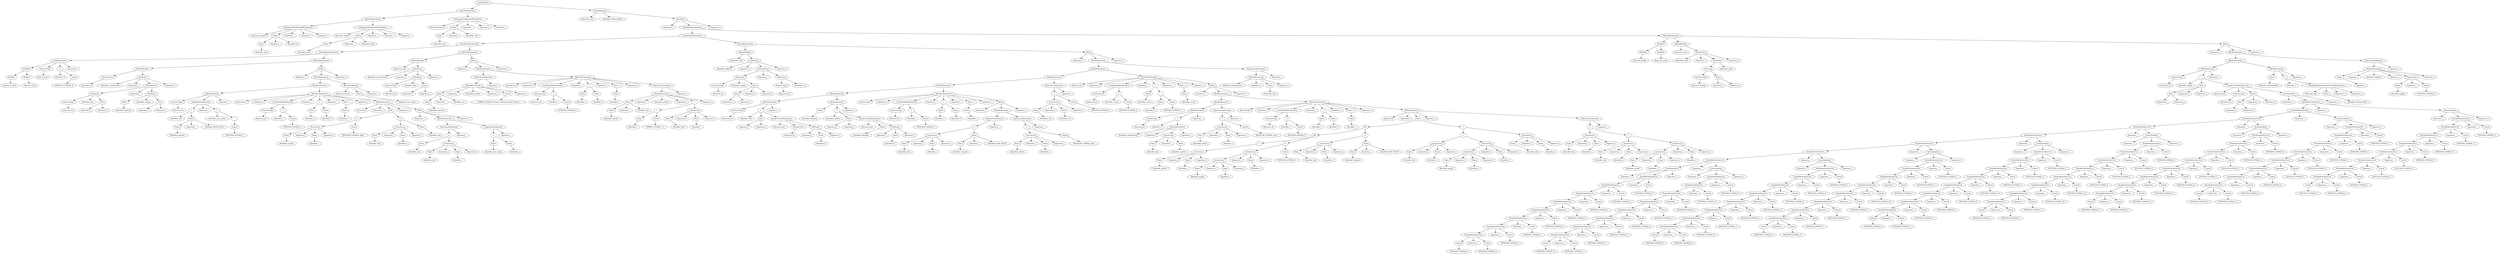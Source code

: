 digraph G{
node[ordering=out]
n1a[label="Identifier_java"]
n1[label="Name"]
n1->n1a
n2b[label="Seperator_."]
n2c[label="Identifier_io"]
n2[label="Name"]
n2->n1
n2->n2b
n2->n2c
n3a[label="Keyword_import"]
n3c[label="Seperator_."]
n3d[label="Operator_*"]
n3e[label="Seperator_;"]
n3[label="TypeImportOnDemandDeclaration"]
n3->n3a
n3->n2
n3->n3c
n3->n3d
n3->n3e
n4a[label="Identifier_java"]
n4[label="Name"]
n4->n4a
n5b[label="Seperator_."]
n5c[label="Identifier_lang"]
n5[label="Name"]
n5->n4
n5->n5b
n5->n5c
n6a[label="Keyword_import"]
n6c[label="Seperator_."]
n6d[label="Operator_*"]
n6e[label="Seperator_;"]
n6[label="TypeImportOnDemandDeclaration"]
n6->n6a
n6->n5
n6->n6c
n6->n6d
n6->n6e
n7[label="ImportDeclarations"]
n7->n3
n7->n6
n8a[label="Identifier_java"]
n8[label="Name"]
n8->n8a
n9b[label="Seperator_."]
n9c[label="Identifier_util"]
n9[label="Name"]
n9->n8
n9->n9b
n9->n9c
n10a[label="Keyword_import"]
n10c[label="Seperator_."]
n10d[label="Operator_*"]
n10e[label="Seperator_;"]
n10[label="TypeImportOnDemandDeclaration"]
n10->n10a
n10->n9
n10->n10c
n10->n10d
n10->n10e
n11[label="ImportDeclarations"]
n11->n7
n11->n10
n12a[label="Keyword_static"]
n12[label="Modifier"]
n12->n12a
n13a[label="Keyword_final"]
n13[label="Modifier"]
n13->n13a
n14[label="Modifiers"]
n14->n12
n14->n13
n15a[label="Keyword_int"]
n15[label="NumericType"]
n15->n15a
n16a[label="INTEGER_LITERAL_9"]
n16[label="Literal"]
n16->n16a
n17a[label="Identifier_V"]
n17[label="="]
n17->n17a
n17->n16
n18d[label="Seperator_;"]
n18[label="FieldDeclaration"]
n18->n14
n18->n15
n18->n17
n18->n18d
n19a[label="Keyword_int"]
n19[label="NumericType"]
n19->n19a
n20a[label="Keyword_int"]
n20[label="NumericType"]
n20->n20a
n21a[label="Seperator_["]
n21b[label="Seperator_]"]
n21[label="Dims"]
n21->n21a
n21->n21b
n22b[label="Identifier_dist"]
n22[label="Parameter"]
n22->n20
n22->n22b
n22->n21
n23a[label="Identifier_Boolean"]
n23[label="Name"]
n23->n23a
n24a[label="Seperator_["]
n24b[label="Seperator_]"]
n24[label="Dims"]
n24->n24a
n24->n24b
n25b[label="Identifier_sptSet"]
n25[label="Parameter"]
n25->n23
n25->n25b
n25->n24
n26b[label="Seperator_,"]
n26[label="ParameterList"]
n26->n22
n26->n26b
n26->n25
n27a[label="Identifier_minDistance"]
n27b[label="Seperator_("]
n27d[label="Seperator_)"]
n27[label="Declarator"]
n27->n27a
n27->n27b
n27->n26
n27->n27d
n28[label="MethodHeader"]
n28->n19
n28->n27
n29a[label="Keyword_int"]
n29[label="NumericType"]
n29->n29a
n30a[label="Identifier_Integer"]
n30[label="Name"]
n30->n30a
n31b[label="Seperator_."]
n31c[label="Identifier_MAX_VALUE"]
n31[label="Name"]
n31->n30
n31->n31b
n31->n31c
n32a[label="Identifier_min"]
n32[label="="]
n32->n32a
n32->n31
n33a[label="INTEGER_LITERAL_1"]
n33[label="Literal"]
n33->n33a
n34[label="-"]
n34->n33
n35a[label="Identifier_min_index"]
n35[label="="]
n35->n35a
n35->n34
n36b[label="Seperator_,"]
n36[label="VariableDeclaratorList"]
n36->n32
n36->n36b
n36->n35
n37c[label="Seperator_;"]
n37[label="BlockStatement"]
n37->n29
n37->n36
n37->n37c
n38a[label="Keyword_int"]
n38[label="NumericType"]
n38->n38a
n39a[label="INTEGER_LITERAL_0"]
n39[label="Literal"]
n39->n39a
n40a[label="Identifier_v"]
n40[label="="]
n40->n40a
n40->n39
n41[label="LocalVariableDeclaration"]
n41->n38
n41->n40
n42a[label="Identifier_v"]
n42[label="Name"]
n42->n42a
n43a[label="Identifier_V"]
n43[label="Name"]
n43->n43a
n44[label="<"]
n44->n42
n44->n43
n45a[label="Identifier_v"]
n45[label="Name"]
n45->n45a
n46[label="Post ++"]
n46->n45
n47a[label="Identifier_sptSet"]
n47[label="Name"]
n47->n47a
n48a[label="Identifier_v"]
n48[label="Name"]
n48->n48a
n49b[label="Seperator_["]
n49d[label="Seperator_]"]
n49[label="ArrayAccess"]
n49->n47
n49->n49b
n49->n48
n49->n49d
n50a[label="BOOLEAN_LITERAL_false"]
n50[label="Literal"]
n50->n50a
n51[label="=="]
n51->n49
n51->n50
n52a[label="Identifier_dist"]
n52[label="Name"]
n52->n52a
n53a[label="Identifier_v"]
n53[label="Name"]
n53->n53a
n54b[label="Seperator_["]
n54d[label="Seperator_]"]
n54[label="ArrayAccess"]
n54->n52
n54->n54b
n54->n53
n54->n54d
n55a[label="Identifier_min"]
n55[label="Name"]
n55->n55a
n56[label="<="]
n56->n54
n56->n55
n57[label="&&"]
n57->n51
n57->n56
n58a[label="Identifier_min"]
n58[label="Name"]
n58->n58a
n59a[label="Identifier_dist"]
n59[label="Name"]
n59->n59a
n60a[label="Identifier_v"]
n60[label="Name"]
n60->n60a
n61b[label="Seperator_["]
n61d[label="Seperator_]"]
n61[label="ArrayAccess"]
n61->n59
n61->n61b
n61->n60
n61->n61d
n62[label="="]
n62->n58
n62->n61
n63b[label="Seperator_;"]
n63[label="ExpressionStatement"]
n63->n62
n63->n63b
n64a[label="Identifier_min_index"]
n64[label="Name"]
n64->n64a
n65a[label="Identifier_v"]
n65[label="Name"]
n65->n65a
n66[label="="]
n66->n64
n66->n65
n67b[label="Seperator_;"]
n67[label="ExpressionStatement"]
n67->n66
n67->n67b
n68[label="BlockStatements"]
n68->n63
n68->n67
n69a[label="Seperator_{"]
n69c[label="Seperator_}"]
n69[label="Block"]
n69->n69a
n69->n68
n69->n69c
n70a[label="Keyword_if"]
n70b[label="Seperator_("]
n70d[label="Seperator_)"]
n70[label="IfThenStatement"]
n70->n70a
n70->n70b
n70->n57
n70->n70d
n70->n69
n71a[label="Keyword_for"]
n71b[label="Seperator_("]
n71d[label="Seperator_;"]
n71f[label="Seperator_;"]
n71h[label="Seperator_)"]
n71[label="BasicForStatement"]
n71->n71a
n71->n71b
n71->n41
n71->n71d
n71->n44
n71->n71f
n71->n46
n71->n71h
n71->n70
n72[label="BlockStatements"]
n72->n37
n72->n71
n73a[label="Identifier_min_index"]
n73[label="Name"]
n73->n73a
n74a[label="Keyword_return"]
n74c[label="Seperator_;"]
n74[label="ReturnStatement"]
n74->n74a
n74->n73
n74->n74c
n75[label="BlockStatements"]
n75->n72
n75->n74
n76a[label="Seperator_{"]
n76c[label="Seperator_}"]
n76[label="Block"]
n76->n76a
n76->n75
n76->n76c
n77[label="MethodDeclaration"]
n77->n28
n77->n76
n78[label="ClassBodyDeclarations"]
n78->n18
n78->n77
n79a[label="Keyword_int"]
n79[label="NumericType"]
n79->n79a
n80a[label="Seperator_["]
n80b[label="Seperator_]"]
n80[label="Dims"]
n80->n80a
n80->n80b
n81b[label="Identifier_dist"]
n81[label="Parameter"]
n81->n79
n81->n81b
n81->n80
n82a[label="Identifier_printSolution"]
n82b[label="Seperator_("]
n82d[label="Seperator_)"]
n82[label="Declarator"]
n82->n82a
n82->n82b
n82->n81
n82->n82d
n83a[label="Keyword_void"]
n83[label="MethodHeader"]
n83->n83a
n83->n82
n84a[label="Identifier_System"]
n84[label="Name"]
n84->n84a
n85b[label="Seperator_."]
n85c[label="Identifier_out"]
n85[label="Name"]
n85->n84
n85->n85b
n85->n85c
n86a[label="STRING_LITERAL_Vertex \t\t Distance from Source"]
n86[label="Literal"]
n86->n86a
n87b[label="Seperator_."]
n87c[label="Identifier_println"]
n87d[label="Seperator_("]
n87f[label="Seperator_)"]
n87[label="MethodInvocation"]
n87->n85
n87->n87b
n87->n87c
n87->n87d
n87->n86
n87->n87f
n88b[label="Seperator_;"]
n88[label="ExpressionStatement"]
n88->n87
n88->n88b
n89a[label="Keyword_int"]
n89[label="NumericType"]
n89->n89a
n90a[label="INTEGER_LITERAL_0"]
n90[label="Literal"]
n90->n90a
n91a[label="Identifier_i"]
n91[label="="]
n91->n91a
n91->n90
n92[label="LocalVariableDeclaration"]
n92->n89
n92->n91
n93a[label="Identifier_i"]
n93[label="Name"]
n93->n93a
n94a[label="Identifier_V"]
n94[label="Name"]
n94->n94a
n95[label="<"]
n95->n93
n95->n94
n96a[label="Identifier_i"]
n96[label="Name"]
n96->n96a
n97[label="Post ++"]
n97->n96
n98a[label="Identifier_System"]
n98[label="Name"]
n98->n98a
n99b[label="Seperator_."]
n99c[label="Identifier_out"]
n99[label="Name"]
n99->n98
n99->n99b
n99->n99c
n100a[label="Identifier_i"]
n100[label="Name"]
n100->n100a
n101a[label="STRING_LITERAL_ \t\t "]
n101[label="Literal"]
n101->n101a
n102[label="+"]
n102->n100
n102->n101
n103a[label="Identifier_dist"]
n103[label="Name"]
n103->n103a
n104a[label="Identifier_i"]
n104[label="Name"]
n104->n104a
n105b[label="Seperator_["]
n105d[label="Seperator_]"]
n105[label="ArrayAccess"]
n105->n103
n105->n105b
n105->n104
n105->n105d
n106[label="+"]
n106->n102
n106->n105
n107b[label="Seperator_."]
n107c[label="Identifier_println"]
n107d[label="Seperator_("]
n107f[label="Seperator_)"]
n107[label="MethodInvocation"]
n107->n99
n107->n107b
n107->n107c
n107->n107d
n107->n106
n107->n107f
n108b[label="Seperator_;"]
n108[label="ExpressionStatement"]
n108->n107
n108->n108b
n109a[label="Keyword_for"]
n109b[label="Seperator_("]
n109d[label="Seperator_;"]
n109f[label="Seperator_;"]
n109h[label="Seperator_)"]
n109[label="BasicForStatement"]
n109->n109a
n109->n109b
n109->n92
n109->n109d
n109->n95
n109->n109f
n109->n97
n109->n109h
n109->n108
n110[label="BlockStatements"]
n110->n88
n110->n109
n111a[label="Seperator_{"]
n111c[label="Seperator_}"]
n111[label="Block"]
n111->n111a
n111->n110
n111->n111c
n112[label="MethodDeclaration"]
n112->n83
n112->n111
n113[label="ClassBodyDeclarations"]
n113->n78
n113->n112
n114a[label="Keyword_int"]
n114[label="NumericType"]
n114->n114a
n115a[label="Seperator_["]
n115b[label="Seperator_]"]
n115[label="Dims"]
n115->n115a
n115->n115b
n116b[label="Seperator_["]
n116c[label="Seperator_]"]
n116[label="Dims"]
n116->n115
n116->n116b
n116->n116c
n117b[label="Identifier_graph"]
n117[label="Parameter"]
n117->n114
n117->n117b
n117->n116
n118a[label="Keyword_int"]
n118[label="NumericType"]
n118->n118a
n119b[label="Identifier_src"]
n119[label="Parameter"]
n119->n118
n119->n119b
n120b[label="Seperator_,"]
n120[label="ParameterList"]
n120->n117
n120->n120b
n120->n119
n121a[label="Identifier_dijkstra"]
n121b[label="Seperator_("]
n121d[label="Seperator_)"]
n121[label="Declarator"]
n121->n121a
n121->n121b
n121->n120
n121->n121d
n122a[label="Keyword_void"]
n122[label="MethodHeader"]
n122->n122a
n122->n121
n123a[label="Keyword_int"]
n123[label="NumericType"]
n123->n123a
n124a[label="Seperator_["]
n124b[label="Seperator_]"]
n124[label="Dims"]
n124->n124a
n124->n124b
n125a[label="Keyword_int"]
n125[label="NumericType"]
n125->n125a
n126a[label="Identifier_V"]
n126[label="Name"]
n126->n126a
n127a[label="Seperator_["]
n127c[label="Seperator_]"]
n127[label="DimExprs"]
n127->n127a
n127->n126
n127->n127c
n128a[label="Keyword_new"]
n128[label="ArrayCreationExpression"]
n128->n128a
n128->n125
n128->n127
n129a[label="Identifier_dist"]
n129[label="="]
n129->n129a
n129->n124
n129->n128
n130c[label="Seperator_;"]
n130[label="BlockStatement"]
n130->n123
n130->n129
n130->n130c
n131a[label="Identifier_Boolean"]
n131[label="Name"]
n131->n131a
n132a[label="Seperator_["]
n132b[label="Seperator_]"]
n132[label="Dims"]
n132->n132a
n132->n132b
n133a[label="Identifier_Boolean"]
n133[label="Name"]
n133->n133a
n134a[label="Identifier_V"]
n134[label="Name"]
n134->n134a
n135a[label="Seperator_["]
n135c[label="Seperator_]"]
n135[label="DimExprs"]
n135->n135a
n135->n134
n135->n135c
n136a[label="Keyword_new"]
n136[label="ArrayCreationExpression"]
n136->n136a
n136->n133
n136->n135
n137a[label="Identifier_sptSet"]
n137[label="="]
n137->n137a
n137->n132
n137->n136
n138c[label="Seperator_;"]
n138[label="BlockStatement"]
n138->n131
n138->n137
n138->n138c
n139[label="BlockStatements"]
n139->n130
n139->n138
n140a[label="Keyword_int"]
n140[label="NumericType"]
n140->n140a
n141a[label="INTEGER_LITERAL_0"]
n141[label="Literal"]
n141->n141a
n142a[label="Identifier_i"]
n142[label="="]
n142->n142a
n142->n141
n143[label="LocalVariableDeclaration"]
n143->n140
n143->n142
n144a[label="Identifier_i"]
n144[label="Name"]
n144->n144a
n145a[label="Identifier_V"]
n145[label="Name"]
n145->n145a
n146[label="<"]
n146->n144
n146->n145
n147a[label="Identifier_i"]
n147[label="Name"]
n147->n147a
n148[label="Post ++"]
n148->n147
n149a[label="Identifier_dist"]
n149[label="Name"]
n149->n149a
n150a[label="Identifier_i"]
n150[label="Name"]
n150->n150a
n151b[label="Seperator_["]
n151d[label="Seperator_]"]
n151[label="ArrayAccess"]
n151->n149
n151->n151b
n151->n150
n151->n151d
n152a[label="Identifier_Integer"]
n152[label="Name"]
n152->n152a
n153b[label="Seperator_."]
n153c[label="Identifier_MAX_VALUE"]
n153[label="Name"]
n153->n152
n153->n153b
n153->n153c
n154[label="="]
n154->n151
n154->n153
n155b[label="Seperator_;"]
n155[label="ExpressionStatement"]
n155->n154
n155->n155b
n156a[label="Identifier_sptSet"]
n156[label="Name"]
n156->n156a
n157a[label="Identifier_i"]
n157[label="Name"]
n157->n157a
n158b[label="Seperator_["]
n158d[label="Seperator_]"]
n158[label="ArrayAccess"]
n158->n156
n158->n158b
n158->n157
n158->n158d
n159a[label="BOOLEAN_LITERAL_false"]
n159[label="Literal"]
n159->n159a
n160[label="="]
n160->n158
n160->n159
n161b[label="Seperator_;"]
n161[label="ExpressionStatement"]
n161->n160
n161->n161b
n162[label="BlockStatements"]
n162->n155
n162->n161
n163a[label="Seperator_{"]
n163c[label="Seperator_}"]
n163[label="Block"]
n163->n163a
n163->n162
n163->n163c
n164a[label="Keyword_for"]
n164b[label="Seperator_("]
n164d[label="Seperator_;"]
n164f[label="Seperator_;"]
n164h[label="Seperator_)"]
n164[label="BasicForStatement"]
n164->n164a
n164->n164b
n164->n143
n164->n164d
n164->n146
n164->n164f
n164->n148
n164->n164h
n164->n163
n165[label="BlockStatements"]
n165->n139
n165->n164
n166a[label="Identifier_dist"]
n166[label="Name"]
n166->n166a
n167a[label="Identifier_src"]
n167[label="Name"]
n167->n167a
n168b[label="Seperator_["]
n168d[label="Seperator_]"]
n168[label="ArrayAccess"]
n168->n166
n168->n168b
n168->n167
n168->n168d
n169a[label="INTEGER_LITERAL_0"]
n169[label="Literal"]
n169->n169a
n170[label="="]
n170->n168
n170->n169
n171b[label="Seperator_;"]
n171[label="ExpressionStatement"]
n171->n170
n171->n171b
n172[label="BlockStatements"]
n172->n165
n172->n171
n173a[label="Keyword_int"]
n173[label="NumericType"]
n173->n173a
n174a[label="INTEGER_LITERAL_0"]
n174[label="Literal"]
n174->n174a
n175a[label="Identifier_count"]
n175[label="="]
n175->n175a
n175->n174
n176[label="LocalVariableDeclaration"]
n176->n173
n176->n175
n177a[label="Identifier_count"]
n177[label="Name"]
n177->n177a
n178a[label="Identifier_V"]
n178[label="Name"]
n178->n178a
n179a[label="INTEGER_LITERAL_1"]
n179[label="Literal"]
n179->n179a
n180[label="-"]
n180->n178
n180->n179
n181[label="<"]
n181->n177
n181->n180
n182a[label="Identifier_count"]
n182[label="Name"]
n182->n182a
n183[label="Post ++"]
n183->n182
n184a[label="Keyword_int"]
n184[label="NumericType"]
n184->n184a
n185a[label="Identifier_dist"]
n185[label="Name"]
n185->n185a
n186a[label="Identifier_sptSet"]
n186[label="Name"]
n186->n186a
n187b[label="Seperator_,"]
n187[label="Expressions"]
n187->n185
n187->n187b
n187->n186
n188a[label="Identifier_minDistance"]
n188b[label="Seperator_("]
n188d[label="Seperator_)"]
n188[label="MethodInvocation"]
n188->n188a
n188->n188b
n188->n187
n188->n188d
n189a[label="Identifier_u"]
n189[label="="]
n189->n189a
n189->n188
n190c[label="Seperator_;"]
n190[label="BlockStatement"]
n190->n184
n190->n189
n190->n190c
n191a[label="Identifier_sptSet"]
n191[label="Name"]
n191->n191a
n192a[label="Identifier_u"]
n192[label="Name"]
n192->n192a
n193b[label="Seperator_["]
n193d[label="Seperator_]"]
n193[label="ArrayAccess"]
n193->n191
n193->n193b
n193->n192
n193->n193d
n194a[label="BOOLEAN_LITERAL_true"]
n194[label="Literal"]
n194->n194a
n195[label="="]
n195->n193
n195->n194
n196b[label="Seperator_;"]
n196[label="ExpressionStatement"]
n196->n195
n196->n196b
n197[label="BlockStatements"]
n197->n190
n197->n196
n198a[label="Keyword_int"]
n198[label="NumericType"]
n198->n198a
n199a[label="INTEGER_LITERAL_0"]
n199[label="Literal"]
n199->n199a
n200a[label="Identifier_v"]
n200[label="="]
n200->n200a
n200->n199
n201[label="LocalVariableDeclaration"]
n201->n198
n201->n200
n202a[label="Identifier_v"]
n202[label="Name"]
n202->n202a
n203a[label="Identifier_V"]
n203[label="Name"]
n203->n203a
n204[label="<"]
n204->n202
n204->n203
n205a[label="Identifier_v"]
n205[label="Name"]
n205->n205a
n206[label="Post ++"]
n206->n205
n207a[label="Identifier_sptSet"]
n207[label="Name"]
n207->n207a
n208a[label="Identifier_v"]
n208[label="Name"]
n208->n208a
n209b[label="Seperator_["]
n209d[label="Seperator_]"]
n209[label="ArrayAccess"]
n209->n207
n209->n209b
n209->n208
n209->n209d
n210[label="!"]
n210->n209
n211a[label="Identifier_graph"]
n211[label="Name"]
n211->n211a
n212a[label="Identifier_u"]
n212[label="Name"]
n212->n212a
n213b[label="Seperator_["]
n213d[label="Seperator_]"]
n213[label="ArrayAccess"]
n213->n211
n213->n213b
n213->n212
n213->n213d
n214a[label="Identifier_v"]
n214[label="Name"]
n214->n214a
n215b[label="Seperator_["]
n215d[label="Seperator_]"]
n215[label="ArrayAccess"]
n215->n213
n215->n215b
n215->n214
n215->n215d
n216a[label="INTEGER_LITERAL_0"]
n216[label="Literal"]
n216->n216a
n217[label="!="]
n217->n215
n217->n216
n218[label="&&"]
n218->n210
n218->n217
n219a[label="Identifier_dist"]
n219[label="Name"]
n219->n219a
n220a[label="Identifier_u"]
n220[label="Name"]
n220->n220a
n221b[label="Seperator_["]
n221d[label="Seperator_]"]
n221[label="ArrayAccess"]
n221->n219
n221->n221b
n221->n220
n221->n221d
n222a[label="Identifier_Integer"]
n222[label="Name"]
n222->n222a
n223b[label="Seperator_."]
n223c[label="Identifier_MAX_VALUE"]
n223[label="Name"]
n223->n222
n223->n223b
n223->n223c
n224[label="!="]
n224->n221
n224->n223
n225[label="&&"]
n225->n218
n225->n224
n226a[label="Identifier_dist"]
n226[label="Name"]
n226->n226a
n227a[label="Identifier_u"]
n227[label="Name"]
n227->n227a
n228b[label="Seperator_["]
n228d[label="Seperator_]"]
n228[label="ArrayAccess"]
n228->n226
n228->n228b
n228->n227
n228->n228d
n229a[label="Identifier_graph"]
n229[label="Name"]
n229->n229a
n230a[label="Identifier_u"]
n230[label="Name"]
n230->n230a
n231b[label="Seperator_["]
n231d[label="Seperator_]"]
n231[label="ArrayAccess"]
n231->n229
n231->n231b
n231->n230
n231->n231d
n232a[label="Identifier_v"]
n232[label="Name"]
n232->n232a
n233b[label="Seperator_["]
n233d[label="Seperator_]"]
n233[label="ArrayAccess"]
n233->n231
n233->n233b
n233->n232
n233->n233d
n234[label="+"]
n234->n228
n234->n233
n235a[label="Identifier_dist"]
n235[label="Name"]
n235->n235a
n236a[label="Identifier_v"]
n236[label="Name"]
n236->n236a
n237b[label="Seperator_["]
n237d[label="Seperator_]"]
n237[label="ArrayAccess"]
n237->n235
n237->n237b
n237->n236
n237->n237d
n238[label="<"]
n238->n234
n238->n237
n239[label="&&"]
n239->n225
n239->n238
n240a[label="Identifier_dist"]
n240[label="Name"]
n240->n240a
n241a[label="Identifier_v"]
n241[label="Name"]
n241->n241a
n242b[label="Seperator_["]
n242d[label="Seperator_]"]
n242[label="ArrayAccess"]
n242->n240
n242->n242b
n242->n241
n242->n242d
n243a[label="Identifier_dist"]
n243[label="Name"]
n243->n243a
n244a[label="Identifier_u"]
n244[label="Name"]
n244->n244a
n245b[label="Seperator_["]
n245d[label="Seperator_]"]
n245[label="ArrayAccess"]
n245->n243
n245->n245b
n245->n244
n245->n245d
n246a[label="Identifier_graph"]
n246[label="Name"]
n246->n246a
n247a[label="Identifier_u"]
n247[label="Name"]
n247->n247a
n248b[label="Seperator_["]
n248d[label="Seperator_]"]
n248[label="ArrayAccess"]
n248->n246
n248->n248b
n248->n247
n248->n248d
n249a[label="Identifier_v"]
n249[label="Name"]
n249->n249a
n250b[label="Seperator_["]
n250d[label="Seperator_]"]
n250[label="ArrayAccess"]
n250->n248
n250->n250b
n250->n249
n250->n250d
n251[label="+"]
n251->n245
n251->n250
n252[label="="]
n252->n242
n252->n251
n253b[label="Seperator_;"]
n253[label="ExpressionStatement"]
n253->n252
n253->n253b
n254a[label="Keyword_if"]
n254b[label="Seperator_("]
n254d[label="Seperator_)"]
n254[label="IfThenStatement"]
n254->n254a
n254->n254b
n254->n239
n254->n254d
n254->n253
n255a[label="Keyword_for"]
n255b[label="Seperator_("]
n255d[label="Seperator_;"]
n255f[label="Seperator_;"]
n255h[label="Seperator_)"]
n255[label="BasicForStatement"]
n255->n255a
n255->n255b
n255->n201
n255->n255d
n255->n204
n255->n255f
n255->n206
n255->n255h
n255->n254
n256[label="BlockStatements"]
n256->n197
n256->n255
n257a[label="Seperator_{"]
n257c[label="Seperator_}"]
n257[label="Block"]
n257->n257a
n257->n256
n257->n257c
n258a[label="Keyword_for"]
n258b[label="Seperator_("]
n258d[label="Seperator_;"]
n258f[label="Seperator_;"]
n258h[label="Seperator_)"]
n258[label="BasicForStatement"]
n258->n258a
n258->n258b
n258->n176
n258->n258d
n258->n181
n258->n258f
n258->n183
n258->n258h
n258->n257
n259[label="BlockStatements"]
n259->n172
n259->n258
n260a[label="Identifier_dist"]
n260[label="Name"]
n260->n260a
n261a[label="Identifier_printSolution"]
n261b[label="Seperator_("]
n261d[label="Seperator_)"]
n261[label="MethodInvocation"]
n261->n261a
n261->n261b
n261->n260
n261->n261d
n262b[label="Seperator_;"]
n262[label="ExpressionStatement"]
n262->n261
n262->n262b
n263[label="BlockStatements"]
n263->n259
n263->n262
n264a[label="Seperator_{"]
n264c[label="Seperator_}"]
n264[label="Block"]
n264->n264a
n264->n263
n264->n264c
n265[label="MethodDeclaration"]
n265->n122
n265->n264
n266[label="ClassBodyDeclarations"]
n266->n113
n266->n265
n267a[label="Keyword_public"]
n267[label="Modifier"]
n267->n267a
n268a[label="Keyword_static"]
n268[label="Modifier"]
n268->n268a
n269[label="Modifiers"]
n269->n267
n269->n268
n270a[label="Keyword_String"]
n270[label="PrimitiveType"]
n270->n270a
n271a[label="Seperator_["]
n271b[label="Seperator_]"]
n271[label="Dims"]
n271->n271a
n271->n271b
n272[label="ArrayType"]
n272->n270
n272->n271
n273b[label="Identifier_args"]
n273[label="Parameter"]
n273->n272
n273->n273b
n274a[label="Identifier_main"]
n274b[label="Seperator_("]
n274d[label="Seperator_)"]
n274[label="Declarator"]
n274->n274a
n274->n274b
n274->n273
n274->n274d
n275a[label="Keyword_void"]
n275[label="MethodHeader"]
n275->n275a
n275->n274
n276a[label="Keyword_int"]
n276[label="NumericType"]
n276->n276a
n277a[label="Seperator_["]
n277b[label="Seperator_]"]
n277[label="Dims"]
n277->n277a
n277->n277b
n278b[label="Seperator_["]
n278c[label="Seperator_]"]
n278[label="Dims"]
n278->n277
n278->n278b
n278->n278c
n279a[label="Keyword_int"]
n279[label="NumericType"]
n279->n279a
n280a[label="Seperator_["]
n280b[label="Seperator_]"]
n280[label="Dims"]
n280->n280a
n280->n280b
n281b[label="Seperator_["]
n281c[label="Seperator_]"]
n281[label="Dims"]
n281->n280
n281->n281b
n281->n281c
n282a[label="INTEGER_LITERAL_0"]
n282[label="Literal"]
n282->n282a
n283a[label="INTEGER_LITERAL_4"]
n283[label="Literal"]
n283->n283a
n284b[label="Seperator_,"]
n284[label="VariableInitializerList"]
n284->n282
n284->n284b
n284->n283
n285a[label="INTEGER_LITERAL_0"]
n285[label="Literal"]
n285->n285a
n286b[label="Seperator_,"]
n286[label="VariableInitializerList"]
n286->n284
n286->n286b
n286->n285
n287a[label="INTEGER_LITERAL_0"]
n287[label="Literal"]
n287->n287a
n288b[label="Seperator_,"]
n288[label="VariableInitializerList"]
n288->n286
n288->n288b
n288->n287
n289a[label="INTEGER_LITERAL_0"]
n289[label="Literal"]
n289->n289a
n290b[label="Seperator_,"]
n290[label="VariableInitializerList"]
n290->n288
n290->n290b
n290->n289
n291a[label="INTEGER_LITERAL_0"]
n291[label="Literal"]
n291->n291a
n292b[label="Seperator_,"]
n292[label="VariableInitializerList"]
n292->n290
n292->n292b
n292->n291
n293a[label="INTEGER_LITERAL_0"]
n293[label="Literal"]
n293->n293a
n294b[label="Seperator_,"]
n294[label="VariableInitializerList"]
n294->n292
n294->n294b
n294->n293
n295a[label="INTEGER_LITERAL_8"]
n295[label="Literal"]
n295->n295a
n296b[label="Seperator_,"]
n296[label="VariableInitializerList"]
n296->n294
n296->n296b
n296->n295
n297a[label="INTEGER_LITERAL_0"]
n297[label="Literal"]
n297->n297a
n298b[label="Seperator_,"]
n298[label="VariableInitializerList"]
n298->n296
n298->n298b
n298->n297
n299a[label="Seperator_{"]
n299c[label="Seperator_}"]
n299[label="ArrayInitializer"]
n299->n299a
n299->n298
n299->n299c
n300a[label="INTEGER_LITERAL_4"]
n300[label="Literal"]
n300->n300a
n301a[label="INTEGER_LITERAL_0"]
n301[label="Literal"]
n301->n301a
n302b[label="Seperator_,"]
n302[label="VariableInitializerList"]
n302->n300
n302->n302b
n302->n301
n303a[label="INTEGER_LITERAL_8"]
n303[label="Literal"]
n303->n303a
n304b[label="Seperator_,"]
n304[label="VariableInitializerList"]
n304->n302
n304->n304b
n304->n303
n305a[label="INTEGER_LITERAL_0"]
n305[label="Literal"]
n305->n305a
n306b[label="Seperator_,"]
n306[label="VariableInitializerList"]
n306->n304
n306->n306b
n306->n305
n307a[label="INTEGER_LITERAL_0"]
n307[label="Literal"]
n307->n307a
n308b[label="Seperator_,"]
n308[label="VariableInitializerList"]
n308->n306
n308->n308b
n308->n307
n309a[label="INTEGER_LITERAL_0"]
n309[label="Literal"]
n309->n309a
n310b[label="Seperator_,"]
n310[label="VariableInitializerList"]
n310->n308
n310->n310b
n310->n309
n311a[label="INTEGER_LITERAL_0"]
n311[label="Literal"]
n311->n311a
n312b[label="Seperator_,"]
n312[label="VariableInitializerList"]
n312->n310
n312->n312b
n312->n311
n313a[label="INTEGER_LITERAL_11"]
n313[label="Literal"]
n313->n313a
n314b[label="Seperator_,"]
n314[label="VariableInitializerList"]
n314->n312
n314->n314b
n314->n313
n315a[label="INTEGER_LITERAL_0"]
n315[label="Literal"]
n315->n315a
n316b[label="Seperator_,"]
n316[label="VariableInitializerList"]
n316->n314
n316->n316b
n316->n315
n317a[label="Seperator_{"]
n317c[label="Seperator_}"]
n317[label="ArrayInitializer"]
n317->n317a
n317->n316
n317->n317c
n318b[label="Seperator_,"]
n318[label="VariableInitializerList"]
n318->n299
n318->n318b
n318->n317
n319a[label="INTEGER_LITERAL_0"]
n319[label="Literal"]
n319->n319a
n320a[label="INTEGER_LITERAL_8"]
n320[label="Literal"]
n320->n320a
n321b[label="Seperator_,"]
n321[label="VariableInitializerList"]
n321->n319
n321->n321b
n321->n320
n322a[label="INTEGER_LITERAL_0"]
n322[label="Literal"]
n322->n322a
n323b[label="Seperator_,"]
n323[label="VariableInitializerList"]
n323->n321
n323->n323b
n323->n322
n324a[label="INTEGER_LITERAL_7"]
n324[label="Literal"]
n324->n324a
n325b[label="Seperator_,"]
n325[label="VariableInitializerList"]
n325->n323
n325->n325b
n325->n324
n326a[label="INTEGER_LITERAL_0"]
n326[label="Literal"]
n326->n326a
n327b[label="Seperator_,"]
n327[label="VariableInitializerList"]
n327->n325
n327->n327b
n327->n326
n328a[label="INTEGER_LITERAL_4"]
n328[label="Literal"]
n328->n328a
n329b[label="Seperator_,"]
n329[label="VariableInitializerList"]
n329->n327
n329->n329b
n329->n328
n330a[label="INTEGER_LITERAL_0"]
n330[label="Literal"]
n330->n330a
n331b[label="Seperator_,"]
n331[label="VariableInitializerList"]
n331->n329
n331->n331b
n331->n330
n332a[label="INTEGER_LITERAL_0"]
n332[label="Literal"]
n332->n332a
n333b[label="Seperator_,"]
n333[label="VariableInitializerList"]
n333->n331
n333->n333b
n333->n332
n334a[label="INTEGER_LITERAL_2"]
n334[label="Literal"]
n334->n334a
n335b[label="Seperator_,"]
n335[label="VariableInitializerList"]
n335->n333
n335->n335b
n335->n334
n336a[label="Seperator_{"]
n336c[label="Seperator_}"]
n336[label="ArrayInitializer"]
n336->n336a
n336->n335
n336->n336c
n337b[label="Seperator_,"]
n337[label="VariableInitializerList"]
n337->n318
n337->n337b
n337->n336
n338a[label="INTEGER_LITERAL_0"]
n338[label="Literal"]
n338->n338a
n339a[label="INTEGER_LITERAL_0"]
n339[label="Literal"]
n339->n339a
n340b[label="Seperator_,"]
n340[label="VariableInitializerList"]
n340->n338
n340->n340b
n340->n339
n341a[label="INTEGER_LITERAL_7"]
n341[label="Literal"]
n341->n341a
n342b[label="Seperator_,"]
n342[label="VariableInitializerList"]
n342->n340
n342->n342b
n342->n341
n343a[label="INTEGER_LITERAL_0"]
n343[label="Literal"]
n343->n343a
n344b[label="Seperator_,"]
n344[label="VariableInitializerList"]
n344->n342
n344->n344b
n344->n343
n345a[label="INTEGER_LITERAL_9"]
n345[label="Literal"]
n345->n345a
n346b[label="Seperator_,"]
n346[label="VariableInitializerList"]
n346->n344
n346->n346b
n346->n345
n347a[label="INTEGER_LITERAL_14"]
n347[label="Literal"]
n347->n347a
n348b[label="Seperator_,"]
n348[label="VariableInitializerList"]
n348->n346
n348->n348b
n348->n347
n349a[label="INTEGER_LITERAL_0"]
n349[label="Literal"]
n349->n349a
n350b[label="Seperator_,"]
n350[label="VariableInitializerList"]
n350->n348
n350->n350b
n350->n349
n351a[label="INTEGER_LITERAL_0"]
n351[label="Literal"]
n351->n351a
n352b[label="Seperator_,"]
n352[label="VariableInitializerList"]
n352->n350
n352->n352b
n352->n351
n353a[label="INTEGER_LITERAL_0"]
n353[label="Literal"]
n353->n353a
n354b[label="Seperator_,"]
n354[label="VariableInitializerList"]
n354->n352
n354->n354b
n354->n353
n355a[label="Seperator_{"]
n355c[label="Seperator_}"]
n355[label="ArrayInitializer"]
n355->n355a
n355->n354
n355->n355c
n356b[label="Seperator_,"]
n356[label="VariableInitializerList"]
n356->n337
n356->n356b
n356->n355
n357a[label="INTEGER_LITERAL_0"]
n357[label="Literal"]
n357->n357a
n358a[label="INTEGER_LITERAL_0"]
n358[label="Literal"]
n358->n358a
n359b[label="Seperator_,"]
n359[label="VariableInitializerList"]
n359->n357
n359->n359b
n359->n358
n360a[label="INTEGER_LITERAL_0"]
n360[label="Literal"]
n360->n360a
n361b[label="Seperator_,"]
n361[label="VariableInitializerList"]
n361->n359
n361->n361b
n361->n360
n362a[label="INTEGER_LITERAL_9"]
n362[label="Literal"]
n362->n362a
n363b[label="Seperator_,"]
n363[label="VariableInitializerList"]
n363->n361
n363->n363b
n363->n362
n364a[label="INTEGER_LITERAL_0"]
n364[label="Literal"]
n364->n364a
n365b[label="Seperator_,"]
n365[label="VariableInitializerList"]
n365->n363
n365->n365b
n365->n364
n366a[label="INTEGER_LITERAL_10"]
n366[label="Literal"]
n366->n366a
n367b[label="Seperator_,"]
n367[label="VariableInitializerList"]
n367->n365
n367->n367b
n367->n366
n368a[label="INTEGER_LITERAL_0"]
n368[label="Literal"]
n368->n368a
n369b[label="Seperator_,"]
n369[label="VariableInitializerList"]
n369->n367
n369->n369b
n369->n368
n370a[label="INTEGER_LITERAL_0"]
n370[label="Literal"]
n370->n370a
n371b[label="Seperator_,"]
n371[label="VariableInitializerList"]
n371->n369
n371->n371b
n371->n370
n372a[label="INTEGER_LITERAL_0"]
n372[label="Literal"]
n372->n372a
n373b[label="Seperator_,"]
n373[label="VariableInitializerList"]
n373->n371
n373->n373b
n373->n372
n374a[label="Seperator_{"]
n374c[label="Seperator_}"]
n374[label="ArrayInitializer"]
n374->n374a
n374->n373
n374->n374c
n375b[label="Seperator_,"]
n375[label="VariableInitializerList"]
n375->n356
n375->n375b
n375->n374
n376a[label="INTEGER_LITERAL_0"]
n376[label="Literal"]
n376->n376a
n377a[label="INTEGER_LITERAL_0"]
n377[label="Literal"]
n377->n377a
n378b[label="Seperator_,"]
n378[label="VariableInitializerList"]
n378->n376
n378->n378b
n378->n377
n379a[label="INTEGER_LITERAL_4"]
n379[label="Literal"]
n379->n379a
n380b[label="Seperator_,"]
n380[label="VariableInitializerList"]
n380->n378
n380->n380b
n380->n379
n381a[label="INTEGER_LITERAL_14"]
n381[label="Literal"]
n381->n381a
n382b[label="Seperator_,"]
n382[label="VariableInitializerList"]
n382->n380
n382->n382b
n382->n381
n383a[label="INTEGER_LITERAL_10"]
n383[label="Literal"]
n383->n383a
n384b[label="Seperator_,"]
n384[label="VariableInitializerList"]
n384->n382
n384->n384b
n384->n383
n385a[label="INTEGER_LITERAL_0"]
n385[label="Literal"]
n385->n385a
n386b[label="Seperator_,"]
n386[label="VariableInitializerList"]
n386->n384
n386->n386b
n386->n385
n387a[label="INTEGER_LITERAL_2"]
n387[label="Literal"]
n387->n387a
n388b[label="Seperator_,"]
n388[label="VariableInitializerList"]
n388->n386
n388->n388b
n388->n387
n389a[label="INTEGER_LITERAL_0"]
n389[label="Literal"]
n389->n389a
n390b[label="Seperator_,"]
n390[label="VariableInitializerList"]
n390->n388
n390->n390b
n390->n389
n391a[label="INTEGER_LITERAL_0"]
n391[label="Literal"]
n391->n391a
n392b[label="Seperator_,"]
n392[label="VariableInitializerList"]
n392->n390
n392->n392b
n392->n391
n393a[label="Seperator_{"]
n393c[label="Seperator_}"]
n393[label="ArrayInitializer"]
n393->n393a
n393->n392
n393->n393c
n394b[label="Seperator_,"]
n394[label="VariableInitializerList"]
n394->n375
n394->n394b
n394->n393
n395a[label="INTEGER_LITERAL_0"]
n395[label="Literal"]
n395->n395a
n396a[label="INTEGER_LITERAL_0"]
n396[label="Literal"]
n396->n396a
n397b[label="Seperator_,"]
n397[label="VariableInitializerList"]
n397->n395
n397->n397b
n397->n396
n398a[label="INTEGER_LITERAL_0"]
n398[label="Literal"]
n398->n398a
n399b[label="Seperator_,"]
n399[label="VariableInitializerList"]
n399->n397
n399->n399b
n399->n398
n400a[label="INTEGER_LITERAL_0"]
n400[label="Literal"]
n400->n400a
n401b[label="Seperator_,"]
n401[label="VariableInitializerList"]
n401->n399
n401->n401b
n401->n400
n402a[label="INTEGER_LITERAL_0"]
n402[label="Literal"]
n402->n402a
n403b[label="Seperator_,"]
n403[label="VariableInitializerList"]
n403->n401
n403->n403b
n403->n402
n404a[label="INTEGER_LITERAL_2"]
n404[label="Literal"]
n404->n404a
n405b[label="Seperator_,"]
n405[label="VariableInitializerList"]
n405->n403
n405->n405b
n405->n404
n406a[label="INTEGER_LITERAL_0"]
n406[label="Literal"]
n406->n406a
n407b[label="Seperator_,"]
n407[label="VariableInitializerList"]
n407->n405
n407->n407b
n407->n406
n408a[label="INTEGER_LITERAL_1"]
n408[label="Literal"]
n408->n408a
n409b[label="Seperator_,"]
n409[label="VariableInitializerList"]
n409->n407
n409->n409b
n409->n408
n410a[label="INTEGER_LITERAL_6"]
n410[label="Literal"]
n410->n410a
n411b[label="Seperator_,"]
n411[label="VariableInitializerList"]
n411->n409
n411->n411b
n411->n410
n412a[label="Seperator_{"]
n412c[label="Seperator_}"]
n412[label="ArrayInitializer"]
n412->n412a
n412->n411
n412->n412c
n413b[label="Seperator_,"]
n413[label="VariableInitializerList"]
n413->n394
n413->n413b
n413->n412
n414a[label="INTEGER_LITERAL_8"]
n414[label="Literal"]
n414->n414a
n415a[label="INTEGER_LITERAL_11"]
n415[label="Literal"]
n415->n415a
n416b[label="Seperator_,"]
n416[label="VariableInitializerList"]
n416->n414
n416->n416b
n416->n415
n417a[label="INTEGER_LITERAL_0"]
n417[label="Literal"]
n417->n417a
n418b[label="Seperator_,"]
n418[label="VariableInitializerList"]
n418->n416
n418->n418b
n418->n417
n419a[label="INTEGER_LITERAL_0"]
n419[label="Literal"]
n419->n419a
n420b[label="Seperator_,"]
n420[label="VariableInitializerList"]
n420->n418
n420->n420b
n420->n419
n421a[label="INTEGER_LITERAL_0"]
n421[label="Literal"]
n421->n421a
n422b[label="Seperator_,"]
n422[label="VariableInitializerList"]
n422->n420
n422->n422b
n422->n421
n423a[label="INTEGER_LITERAL_0"]
n423[label="Literal"]
n423->n423a
n424b[label="Seperator_,"]
n424[label="VariableInitializerList"]
n424->n422
n424->n424b
n424->n423
n425a[label="INTEGER_LITERAL_1"]
n425[label="Literal"]
n425->n425a
n426b[label="Seperator_,"]
n426[label="VariableInitializerList"]
n426->n424
n426->n426b
n426->n425
n427a[label="INTEGER_LITERAL_0"]
n427[label="Literal"]
n427->n427a
n428b[label="Seperator_,"]
n428[label="VariableInitializerList"]
n428->n426
n428->n428b
n428->n427
n429a[label="INTEGER_LITERAL_7"]
n429[label="Literal"]
n429->n429a
n430b[label="Seperator_,"]
n430[label="VariableInitializerList"]
n430->n428
n430->n430b
n430->n429
n431a[label="Seperator_{"]
n431c[label="Seperator_}"]
n431[label="ArrayInitializer"]
n431->n431a
n431->n430
n431->n431c
n432b[label="Seperator_,"]
n432[label="VariableInitializerList"]
n432->n413
n432->n432b
n432->n431
n433a[label="INTEGER_LITERAL_0"]
n433[label="Literal"]
n433->n433a
n434a[label="INTEGER_LITERAL_0"]
n434[label="Literal"]
n434->n434a
n435b[label="Seperator_,"]
n435[label="VariableInitializerList"]
n435->n433
n435->n435b
n435->n434
n436a[label="INTEGER_LITERAL_2"]
n436[label="Literal"]
n436->n436a
n437b[label="Seperator_,"]
n437[label="VariableInitializerList"]
n437->n435
n437->n437b
n437->n436
n438a[label="INTEGER_LITERAL_0"]
n438[label="Literal"]
n438->n438a
n439b[label="Seperator_,"]
n439[label="VariableInitializerList"]
n439->n437
n439->n439b
n439->n438
n440a[label="INTEGER_LITERAL_0"]
n440[label="Literal"]
n440->n440a
n441b[label="Seperator_,"]
n441[label="VariableInitializerList"]
n441->n439
n441->n441b
n441->n440
n442a[label="INTEGER_LITERAL_0"]
n442[label="Literal"]
n442->n442a
n443b[label="Seperator_,"]
n443[label="VariableInitializerList"]
n443->n441
n443->n443b
n443->n442
n444a[label="INTEGER_LITERAL_6"]
n444[label="Literal"]
n444->n444a
n445b[label="Seperator_,"]
n445[label="VariableInitializerList"]
n445->n443
n445->n445b
n445->n444
n446a[label="INTEGER_LITERAL_7"]
n446[label="Literal"]
n446->n446a
n447b[label="Seperator_,"]
n447[label="VariableInitializerList"]
n447->n445
n447->n447b
n447->n446
n448a[label="INTEGER_LITERAL_0"]
n448[label="Literal"]
n448->n448a
n449b[label="Seperator_,"]
n449[label="VariableInitializerList"]
n449->n447
n449->n449b
n449->n448
n450a[label="Seperator_{"]
n450c[label="Seperator_}"]
n450[label="ArrayInitializer"]
n450->n450a
n450->n449
n450->n450c
n451b[label="Seperator_,"]
n451[label="VariableInitializerList"]
n451->n432
n451->n451b
n451->n450
n452a[label="Seperator_{"]
n452c[label="Seperator_}"]
n452[label="ArrayInitializer"]
n452->n452a
n452->n451
n452->n452c
n453a[label="Keyword_new"]
n453[label="ArrayCreationExpression"]
n453->n453a
n453->n279
n453->n281
n453->n452
n454a[label="Identifier_graph"]
n454[label="="]
n454->n454a
n454->n278
n454->n453
n455c[label="Seperator_;"]
n455[label="BlockStatement"]
n455->n276
n455->n454
n455->n455c
n456a[label="Identifier_ShortestPath"]
n456[label="Name"]
n456->n456a
n457a[label="Identifier_ShortestPath"]
n457[label="Name"]
n457->n457a
n458a[label="Keyword_new"]
n458c[label="Seperator_("]
n458d[label="Seperator_)"]
n458[label="UnqualifiedClassInstanceCreationExpression"]
n458->n458a
n458->n457
n458->n458c
n458->n458d
n459a[label="Identifier_t"]
n459[label="="]
n459->n459a
n459->n458
n460c[label="Seperator_;"]
n460[label="BlockStatement"]
n460->n456
n460->n459
n460->n460c
n461[label="BlockStatements"]
n461->n455
n461->n460
n462a[label="Identifier_t"]
n462[label="Name"]
n462->n462a
n463a[label="Identifier_graph"]
n463[label="Name"]
n463->n463a
n464a[label="INTEGER_LITERAL_0"]
n464[label="Literal"]
n464->n464a
n465b[label="Seperator_,"]
n465[label="Expressions"]
n465->n463
n465->n465b
n465->n464
n466b[label="Seperator_."]
n466c[label="Identifier_dijkstra"]
n466d[label="Seperator_("]
n466f[label="Seperator_)"]
n466[label="MethodInvocation"]
n466->n462
n466->n466b
n466->n466c
n466->n466d
n466->n465
n466->n466f
n467b[label="Seperator_;"]
n467[label="ExpressionStatement"]
n467->n466
n467->n467b
n468[label="BlockStatements"]
n468->n461
n468->n467
n469a[label="Seperator_{"]
n469c[label="Seperator_}"]
n469[label="Block"]
n469->n469a
n469->n468
n469->n469c
n470[label="MethodDeclaration"]
n470->n269
n470->n275
n470->n469
n471[label="ClassBodyDeclarations"]
n471->n266
n471->n470
n472a[label="Seperator_{"]
n472c[label="Seperator_}"]
n472[label="ClassBody"]
n472->n472a
n472->n471
n472->n472c
n473a[label="Keyword_class"]
n473b[label="Identifier_ShortestPath"]
n473[label="ClassDeclaration"]
n473->n473a
n473->n473b
n473->n472
n474[label="CompiledUnit"]
n474->n11
n474->n473
}
